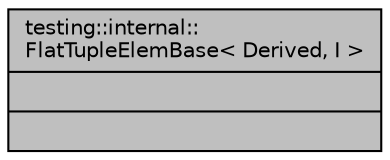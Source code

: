 digraph "testing::internal::FlatTupleElemBase&lt; Derived, I &gt;"
{
 // INTERACTIVE_SVG=YES
 // LATEX_PDF_SIZE
  edge [fontname="Helvetica",fontsize="10",labelfontname="Helvetica",labelfontsize="10"];
  node [fontname="Helvetica",fontsize="10",shape=record];
  Node1 [label="{testing::internal::\lFlatTupleElemBase\< Derived, I \>\n||}",height=0.2,width=0.4,color="black", fillcolor="grey75", style="filled", fontcolor="black",tooltip=" "];
}
